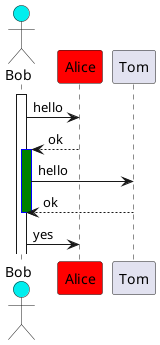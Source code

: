 {
  "sha1": "9k7pklb948f9ghes62jtsifd2xt9ij9",
  "insertion": {
    "when": "2024-05-30T20:48:21.702Z",
    "user": "plantuml@gmail.com"
  }
}
@startuml


actor Bob #00EEEE
participant Alice #Red

activate Bob
Bob -> Alice: hello
Alice --> Bob : ok

activate Bob #Green #Blue
Bob -> Tom: hello
Tom --> Bob : ok

deactivate Bob

Bob ->Alice : yes

@enduml
